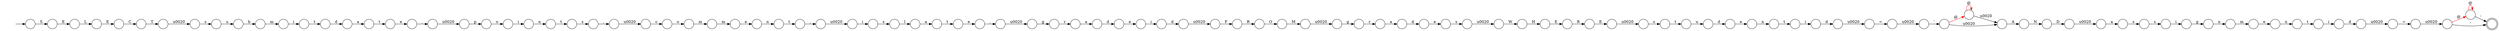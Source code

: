 digraph Automaton {
  rankdir = LR;
  0 [shape=circle,label=""];
  0 -> 66 [label="E"]
  1 [shape=circle,label=""];
  1 -> 52 [label="s"]
  2 [shape=circle,label=""];
  2 -> 57 [label="l"]
  3 [shape=circle,label=""];
  3 -> 80 [label="o"]
  4 [shape=circle,label=""];
  4 -> 20 [label="i"]
  5 [shape=circle,label=""];
  5 -> 75 [label=","]
  6 [shape=circle,label=""];
  6 -> 23 [label="b"]
  7 [shape=circle,label=""];
  7 -> 60 [label="\u0020"]
  8 [shape=circle,label=""];
  8 -> 100 [label="n"]
  9 [shape=circle,label=""];
  9 -> 104 [label="\u0020"]
  10 [shape=circle,label=""];
  10 -> 18 [label="E"]
  11 [shape=circle,label=""];
  11 -> 84 [label="i"]
  12 [shape=circle,label=""];
  12 -> 51 [label="s"]
  13 [shape=circle,label=""];
  13 -> 24 [label="p"]
  14 [shape=circle,label=""];
  14 -> 105 [label="e"]
  15 [shape=circle,label=""];
  15 -> 71 [label="a"]
  16 [shape=circle,label=""];
  16 -> 3 [label="c"]
  17 [shape=circle,label=""];
  17 -> 2 [label="s"]
  18 [shape=circle,label=""];
  18 -> 101 [label="C"]
  19 [shape=circle,label=""];
  19 -> 43 [label="a"]
  20 [shape=circle,label=""];
  20 -> 7 [label="d"]
  21 [shape=circle,label=""];
  21 -> 55 [label="m"]
  22 [shape=circle,label=""];
  22 -> 87 [label="M"]
  23 [shape=circle,label=""];
  23 -> 11 [label="m"]
  24 [shape=circle,label=""];
  24 -> 26 [label="o"]
  25 [shape=circle,label=""];
  25 -> 44 [label="R"]
  26 [shape=circle,label=""];
  26 -> 8 [label="i"]
  27 [shape=circle,label=""];
  27 -> 30 [label="s"]
  28 [shape=circle,label=""];
  28 -> 28 [label="@",color=red]
  28 -> 82 [label="\u0020"]
  29 [shape=circle,label=""];
  29 -> 46 [label="W"]
  30 [shape=circle,label=""];
  30 -> 73 [label=","]
  31 [shape=circle,label=""];
  31 -> 59 [label="\u0020"]
  32 [shape=circle,label=""];
  32 -> 37 [label="d"]
  33 [shape=circle,label=""];
  33 -> 102 [label="i"]
  34 [shape=circle,label=""];
  34 -> 14 [label="d"]
  35 [shape=circle,label=""];
  35 -> 69 [label="t"]
  36 [shape=circle,label=""];
  initial [shape=plaintext,label=""];
  initial -> 36
  36 -> 86 [label="S"]
  37 [shape=circle,label=""];
  37 -> 96 [label="\u0020"]
  38 [shape=circle,label=""];
  38 -> 99 [label="\u0020"]
  39 [shape=circle,label=""];
  39 -> 39 [label="@",color=red]
  39 -> 62 [label="'"]
  40 [shape=circle,label=""];
  40 -> 38 [label="E"]
  41 [shape=circle,label=""];
  41 -> 54 [label="D"]
  42 [shape=circle,label=""];
  42 -> 50 [label="'"]
  43 [shape=circle,label=""];
  43 -> 49 [label="t"]
  44 [shape=circle,label=""];
  44 -> 22 [label="O"]
  45 [shape=circle,label=""];
  45 -> 68 [label="i"]
  46 [shape=circle,label=""];
  46 -> 0 [label="H"]
  47 [shape=circle,label=""];
  47 -> 34 [label="a"]
  48 [shape=circle,label=""];
  48 -> 4 [label="t"]
  49 [shape=circle,label=""];
  49 -> 65 [label="e"]
  50 [shape=circle,label=""];
  50 -> 28 [label="@",color=red]
  50 -> 82 [label="\u0020"]
  51 [shape=circle,label=""];
  51 -> 6 [label="u"]
  52 [shape=circle,label=""];
  52 -> 45 [label="s"]
  53 [shape=circle,label=""];
  53 -> 89 [label="e"]
  54 [shape=circle,label=""];
  54 -> 83 [label="\u0020"]
  55 [shape=circle,label=""];
  55 -> 81 [label="e"]
  56 [shape=circle,label=""];
  56 -> 53 [label="t"]
  57 [shape=circle,label=""];
  57 -> 56 [label="a"]
  58 [shape=circle,label=""];
  58 -> 17 [label="i"]
  59 [shape=circle,label=""];
  59 -> 25 [label="F"]
  60 [shape=circle,label=""];
  60 -> 94 [label="="]
  61 [shape=circle,label=""];
  61 -> 39 [label="@",color=red]
  61 -> 62 [label="'"]
  62 [shape=doublecircle,label=""];
  63 [shape=circle,label=""];
  63 -> 33 [label="e"]
  64 [shape=circle,label=""];
  64 -> 19 [label="d"]
  65 [shape=circle,label=""];
  65 -> 72 [label=","]
  66 [shape=circle,label=""];
  66 -> 40 [label="R"]
  67 [shape=circle,label=""];
  67 -> 74 [label="g"]
  68 [shape=circle,label=""];
  68 -> 93 [label="g"]
  69 [shape=circle,label=""];
  69 -> 77 [label="u"]
  70 [shape=circle,label=""];
  70 -> 10 [label="L"]
  71 [shape=circle,label=""];
  71 -> 63 [label="d"]
  72 [shape=circle,label=""];
  72 -> 13 [label="\u0020"]
  73 [shape=circle,label=""];
  73 -> 16 [label="\u0020"]
  74 [shape=circle,label=""];
  74 -> 47 [label="r"]
  75 [shape=circle,label=""];
  75 -> 58 [label="\u0020"]
  76 [shape=circle,label=""];
  76 -> 90 [label="t"]
  77 [shape=circle,label=""];
  77 -> 91 [label="d"]
  78 [shape=circle,label=""];
  78 -> 42 [label="\u0020"]
  79 [shape=circle,label=""];
  79 -> 98 [label="m"]
  80 [shape=circle,label=""];
  80 -> 79 [label="m"]
  81 [shape=circle,label=""];
  81 -> 48 [label="n"]
  82 [shape=circle,label=""];
  82 -> 85 [label="A"]
  83 [shape=circle,label=""];
  83 -> 1 [label="a"]
  84 [shape=circle,label=""];
  84 -> 64 [label="t"]
  85 [shape=circle,label=""];
  85 -> 41 [label="N"]
  86 [shape=circle,label=""];
  86 -> 70 [label="E"]
  87 [shape=circle,label=""];
  87 -> 67 [label="\u0020"]
  88 [shape=circle,label=""];
  88 -> 106 [label="n"]
  89 [shape=circle,label=""];
  89 -> 9 [label=","]
  90 [shape=circle,label=""];
  90 -> 32 [label="i"]
  91 [shape=circle,label=""];
  91 -> 97 [label="e"]
  92 [shape=circle,label=""];
  92 -> 29 [label="\u0020"]
  93 [shape=circle,label=""];
  93 -> 21 [label="n"]
  94 [shape=circle,label=""];
  94 -> 61 [label="\u0020"]
  95 [shape=circle,label=""];
  95 -> 12 [label="\u0020"]
  96 [shape=circle,label=""];
  96 -> 78 [label="="]
  97 [shape=circle,label=""];
  97 -> 76 [label="n"]
  98 [shape=circle,label=""];
  98 -> 88 [label="e"]
  99 [shape=circle,label=""];
  99 -> 35 [label="s"]
  100 [shape=circle,label=""];
  100 -> 27 [label="t"]
  101 [shape=circle,label=""];
  101 -> 95 [label="T"]
  102 [shape=circle,label=""];
  102 -> 31 [label="d"]
  103 [shape=circle,label=""];
  103 -> 15 [label="r"]
  104 [shape=circle,label=""];
  104 -> 103 [label="g"]
  105 [shape=circle,label=""];
  105 -> 92 [label="s"]
  106 [shape=circle,label=""];
  106 -> 5 [label="t"]
}
